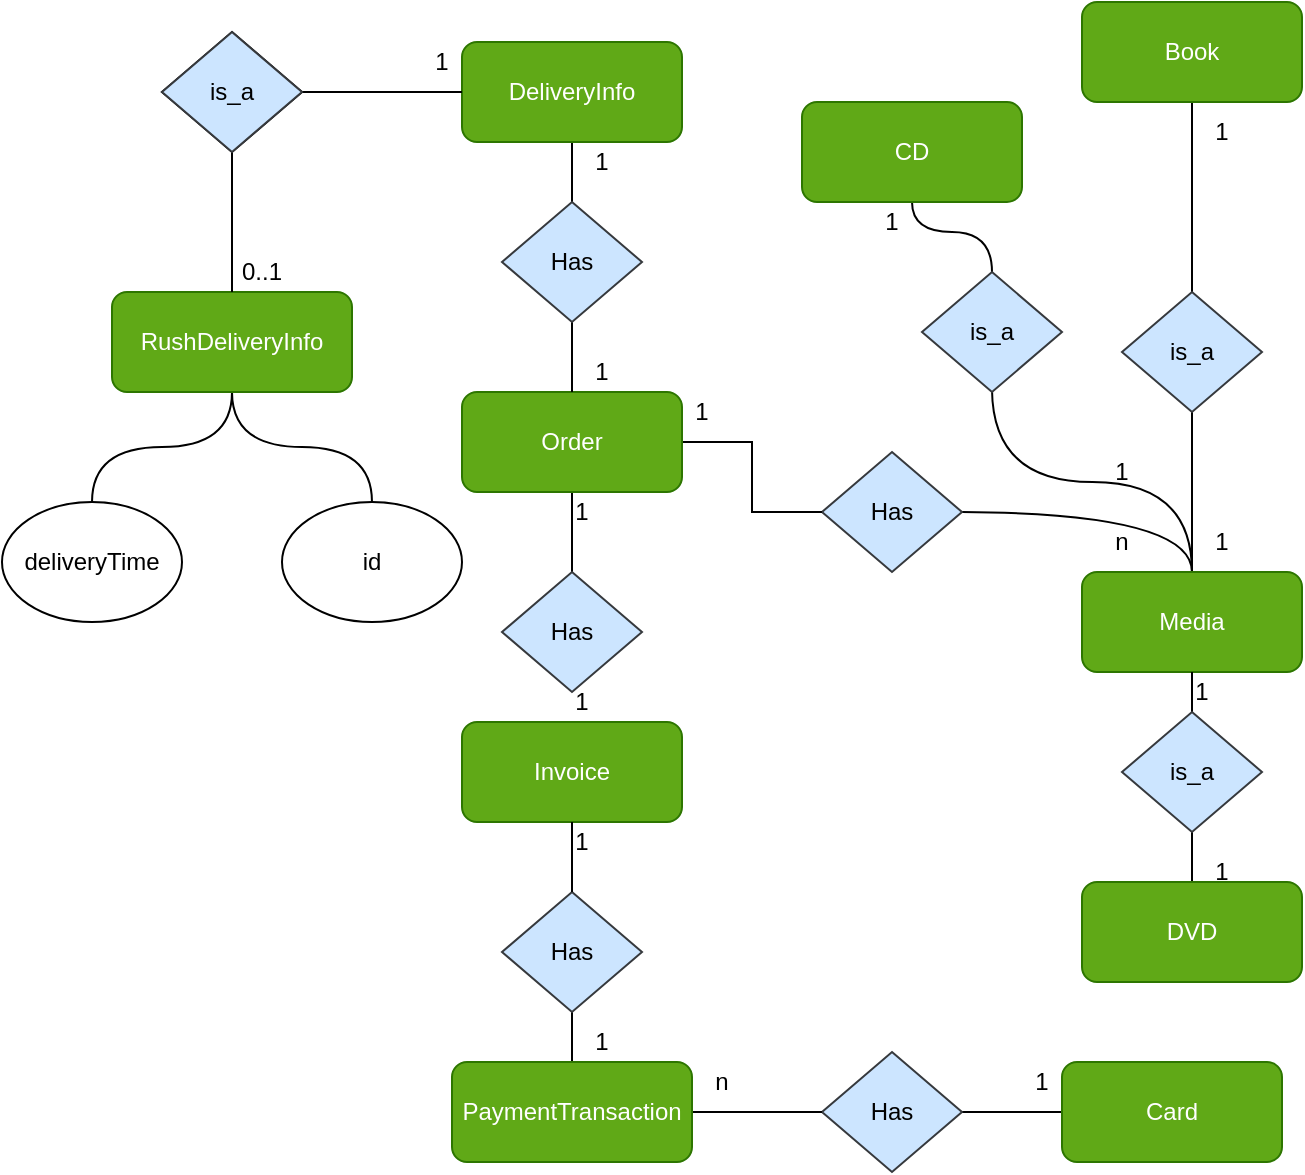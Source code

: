 <mxfile version="13.9.9" type="onedrive"><diagram id="BJwUv2Mz8835DQGZeaOT" name="Page-1"><mxGraphModel dx="507" dy="538" grid="1" gridSize="10" guides="1" tooltips="1" connect="1" arrows="1" fold="1" page="1" pageScale="1" pageWidth="850" pageHeight="1100" math="0" shadow="0"><root><mxCell id="0"/><mxCell id="1" parent="0"/><mxCell id="i1bapfymizwjm546psIG-24" style="edgeStyle=orthogonalEdgeStyle;rounded=0;orthogonalLoop=1;jettySize=auto;html=1;exitX=0.5;exitY=1;exitDx=0;exitDy=0;endArrow=none;endFill=0;" parent="1" source="i1bapfymizwjm546psIG-1" edge="1"><mxGeometry relative="1" as="geometry"><mxPoint x="325" y="400" as="targetPoint"/></mxGeometry></mxCell><mxCell id="i1bapfymizwjm546psIG-1" value="DeliveryInfo&lt;br&gt;" style="rounded=1;whiteSpace=wrap;html=1;fillColor=#60a917;strokeColor=#2D7600;fontColor=#ffffff;" parent="1" vertex="1"><mxGeometry x="270" y="290" width="110" height="50" as="geometry"/></mxCell><mxCell id="i1bapfymizwjm546psIG-53" style="edgeStyle=orthogonalEdgeStyle;curved=1;rounded=0;orthogonalLoop=1;jettySize=auto;html=1;exitX=0.5;exitY=1;exitDx=0;exitDy=0;endArrow=none;endFill=0;" parent="1" source="i1bapfymizwjm546psIG-2" target="i1bapfymizwjm546psIG-3" edge="1"><mxGeometry relative="1" as="geometry"/></mxCell><mxCell id="i1bapfymizwjm546psIG-54" style="edgeStyle=orthogonalEdgeStyle;curved=1;rounded=0;orthogonalLoop=1;jettySize=auto;html=1;entryX=0.5;entryY=0;entryDx=0;entryDy=0;endArrow=none;endFill=0;" parent="1" source="i1bapfymizwjm546psIG-2" target="i1bapfymizwjm546psIG-8" edge="1"><mxGeometry relative="1" as="geometry"/></mxCell><mxCell id="i1bapfymizwjm546psIG-2" value="RushDeliveryInfo" style="rounded=1;whiteSpace=wrap;html=1;fillColor=#60a917;strokeColor=#2D7600;fontColor=#ffffff;" parent="1" vertex="1"><mxGeometry x="95" y="415" width="120" height="50" as="geometry"/></mxCell><mxCell id="i1bapfymizwjm546psIG-3" value="deliveryTime" style="ellipse;whiteSpace=wrap;html=1;" parent="1" vertex="1"><mxGeometry x="40" y="520" width="90" height="60" as="geometry"/></mxCell><mxCell id="i1bapfymizwjm546psIG-6" value="is_a" style="rhombus;whiteSpace=wrap;html=1;" parent="1" vertex="1"><mxGeometry x="120" y="285" width="70" height="60" as="geometry"/></mxCell><mxCell id="i1bapfymizwjm546psIG-8" value="id" style="ellipse;whiteSpace=wrap;html=1;" parent="1" vertex="1"><mxGeometry x="180" y="520" width="90" height="60" as="geometry"/></mxCell><mxCell id="i1bapfymizwjm546psIG-10" value="" style="endArrow=none;html=1;exitX=1;exitY=0.5;exitDx=0;exitDy=0;entryX=0;entryY=0.5;entryDx=0;entryDy=0;" parent="1" source="i1bapfymizwjm546psIG-6" target="i1bapfymizwjm546psIG-1" edge="1"><mxGeometry width="50" height="50" relative="1" as="geometry"><mxPoint x="310" y="310" as="sourcePoint"/><mxPoint x="360" y="260" as="targetPoint"/></mxGeometry></mxCell><mxCell id="i1bapfymizwjm546psIG-31" style="edgeStyle=orthogonalEdgeStyle;rounded=0;orthogonalLoop=1;jettySize=auto;html=1;entryX=0;entryY=0.5;entryDx=0;entryDy=0;endArrow=none;endFill=0;" parent="1" source="i1bapfymizwjm546psIG-12" target="i1bapfymizwjm546psIG-20" edge="1"><mxGeometry relative="1" as="geometry"/></mxCell><mxCell id="i1bapfymizwjm546psIG-12" value="Has" style="rhombus;whiteSpace=wrap;html=1;fillColor=#cce5ff;strokeColor=#36393d;" parent="1" vertex="1"><mxGeometry x="450" y="795" width="70" height="60" as="geometry"/></mxCell><mxCell id="i1bapfymizwjm546psIG-27" style="edgeStyle=orthogonalEdgeStyle;rounded=0;orthogonalLoop=1;jettySize=auto;html=1;exitX=0.5;exitY=1;exitDx=0;exitDy=0;endArrow=none;endFill=0;" parent="1" target="i1bapfymizwjm546psIG-18" edge="1"><mxGeometry relative="1" as="geometry"><mxPoint x="325" y="650" as="sourcePoint"/></mxGeometry></mxCell><mxCell id="i1bapfymizwjm546psIG-35" style="edgeStyle=orthogonalEdgeStyle;rounded=0;orthogonalLoop=1;jettySize=auto;html=1;exitX=1;exitY=0.5;exitDx=0;exitDy=0;endArrow=none;endFill=0;curved=1;" parent="1" target="i1bapfymizwjm546psIG-21" edge="1"><mxGeometry relative="1" as="geometry"><mxPoint x="520" y="525" as="sourcePoint"/></mxGeometry></mxCell><mxCell id="i1bapfymizwjm546psIG-16" value="Has" style="rhombus;whiteSpace=wrap;html=1;fillColor=#cce5ff;strokeColor=#36393d;" parent="1" vertex="1"><mxGeometry x="450" y="495" width="70" height="60" as="geometry"/></mxCell><mxCell id="i1bapfymizwjm546psIG-26" style="edgeStyle=orthogonalEdgeStyle;rounded=0;orthogonalLoop=1;jettySize=auto;html=1;exitX=0.5;exitY=1;exitDx=0;exitDy=0;endArrow=none;endFill=0;" parent="1" source="i1bapfymizwjm546psIG-17" edge="1"><mxGeometry relative="1" as="geometry"><mxPoint x="325" y="590" as="targetPoint"/></mxGeometry></mxCell><mxCell id="i1bapfymizwjm546psIG-34" style="edgeStyle=orthogonalEdgeStyle;rounded=0;orthogonalLoop=1;jettySize=auto;html=1;endArrow=none;endFill=0;" parent="1" source="i1bapfymizwjm546psIG-17" target="i1bapfymizwjm546psIG-16" edge="1"><mxGeometry relative="1" as="geometry"/></mxCell><mxCell id="i1bapfymizwjm546psIG-17" value="Order" style="rounded=1;whiteSpace=wrap;html=1;fillColor=#60a917;strokeColor=#2D7600;fontColor=#ffffff;" parent="1" vertex="1"><mxGeometry x="270" y="465" width="110" height="50" as="geometry"/></mxCell><mxCell id="i1bapfymizwjm546psIG-28" style="edgeStyle=orthogonalEdgeStyle;rounded=0;orthogonalLoop=1;jettySize=auto;html=1;exitX=0.5;exitY=1;exitDx=0;exitDy=0;endArrow=none;endFill=0;" parent="1" source="i1bapfymizwjm546psIG-47" edge="1"><mxGeometry relative="1" as="geometry"><mxPoint x="325" y="780" as="targetPoint"/></mxGeometry></mxCell><mxCell id="i1bapfymizwjm546psIG-18" value="Invoice" style="rounded=1;whiteSpace=wrap;html=1;fillColor=#60a917;strokeColor=#2D7600;fontColor=#ffffff;" parent="1" vertex="1"><mxGeometry x="270" y="630" width="110" height="50" as="geometry"/></mxCell><mxCell id="i1bapfymizwjm546psIG-30" style="edgeStyle=orthogonalEdgeStyle;rounded=0;orthogonalLoop=1;jettySize=auto;html=1;exitX=1;exitY=0.5;exitDx=0;exitDy=0;endArrow=none;endFill=0;" parent="1" source="i1bapfymizwjm546psIG-19" target="i1bapfymizwjm546psIG-12" edge="1"><mxGeometry relative="1" as="geometry"/></mxCell><mxCell id="i1bapfymizwjm546psIG-51" style="edgeStyle=orthogonalEdgeStyle;curved=1;rounded=0;orthogonalLoop=1;jettySize=auto;html=1;exitX=0.5;exitY=0;exitDx=0;exitDy=0;endArrow=none;endFill=0;" parent="1" source="i1bapfymizwjm546psIG-19" edge="1"><mxGeometry relative="1" as="geometry"><mxPoint x="325" y="780" as="targetPoint"/></mxGeometry></mxCell><mxCell id="i1bapfymizwjm546psIG-19" value="PaymentTransaction" style="rounded=1;whiteSpace=wrap;html=1;fillColor=#60a917;strokeColor=#2D7600;fontColor=#ffffff;" parent="1" vertex="1"><mxGeometry x="265" y="800" width="120" height="50" as="geometry"/></mxCell><mxCell id="i1bapfymizwjm546psIG-20" value="Card" style="rounded=1;whiteSpace=wrap;html=1;fillColor=#60a917;strokeColor=#2D7600;fontColor=#ffffff;" parent="1" vertex="1"><mxGeometry x="570" y="800" width="110" height="50" as="geometry"/></mxCell><mxCell id="i1bapfymizwjm546psIG-37" style="edgeStyle=orthogonalEdgeStyle;rounded=0;orthogonalLoop=1;jettySize=auto;html=1;endArrow=none;endFill=0;" parent="1" source="i1bapfymizwjm546psIG-21" target="i1bapfymizwjm546psIG-36" edge="1"><mxGeometry relative="1" as="geometry"/></mxCell><mxCell id="i1bapfymizwjm546psIG-41" style="edgeStyle=orthogonalEdgeStyle;rounded=0;orthogonalLoop=1;jettySize=auto;html=1;exitX=0.5;exitY=0;exitDx=0;exitDy=0;endArrow=none;endFill=0;curved=1;" parent="1" source="i1bapfymizwjm546psIG-21" edge="1"><mxGeometry relative="1" as="geometry"><mxPoint x="535" y="464" as="targetPoint"/></mxGeometry></mxCell><mxCell id="i1bapfymizwjm546psIG-21" value="Media&lt;br&gt;" style="rounded=1;whiteSpace=wrap;html=1;fillColor=#60a917;strokeColor=#2D7600;fontColor=#ffffff;" parent="1" vertex="1"><mxGeometry x="580" y="555" width="110" height="50" as="geometry"/></mxCell><mxCell id="i1bapfymizwjm546psIG-32" value="" style="edgeStyle=orthogonalEdgeStyle;rounded=0;orthogonalLoop=1;jettySize=auto;html=1;endArrow=none;endFill=0;" parent="1" source="i1bapfymizwjm546psIG-22" target="i1bapfymizwjm546psIG-23" edge="1"><mxGeometry relative="1" as="geometry"/></mxCell><mxCell id="i1bapfymizwjm546psIG-22" value="DVD" style="rounded=1;whiteSpace=wrap;html=1;fillColor=#60a917;strokeColor=#2D7600;fontColor=#ffffff;" parent="1" vertex="1"><mxGeometry x="580" y="710" width="110" height="50" as="geometry"/></mxCell><mxCell id="i1bapfymizwjm546psIG-33" value="" style="edgeStyle=orthogonalEdgeStyle;rounded=0;orthogonalLoop=1;jettySize=auto;html=1;endArrow=none;endFill=0;" parent="1" source="i1bapfymizwjm546psIG-23" target="i1bapfymizwjm546psIG-21" edge="1"><mxGeometry relative="1" as="geometry"/></mxCell><mxCell id="i1bapfymizwjm546psIG-23" value="is_a" style="rhombus;whiteSpace=wrap;html=1;fillColor=#cce5ff;strokeColor=#36393d;" parent="1" vertex="1"><mxGeometry x="600" y="625" width="70" height="60" as="geometry"/></mxCell><mxCell id="i1bapfymizwjm546psIG-39" style="edgeStyle=orthogonalEdgeStyle;rounded=0;orthogonalLoop=1;jettySize=auto;html=1;exitX=0.5;exitY=0;exitDx=0;exitDy=0;entryX=0.5;entryY=1;entryDx=0;entryDy=0;endArrow=none;endFill=0;" parent="1" source="i1bapfymizwjm546psIG-36" edge="1"><mxGeometry relative="1" as="geometry"><mxPoint x="635" y="290" as="targetPoint"/></mxGeometry></mxCell><mxCell id="i1bapfymizwjm546psIG-36" value="is_a" style="rhombus;whiteSpace=wrap;html=1;fillColor=#cce5ff;strokeColor=#36393d;" parent="1" vertex="1"><mxGeometry x="600" y="415" width="70" height="60" as="geometry"/></mxCell><mxCell id="i1bapfymizwjm546psIG-38" value="Book" style="rounded=1;whiteSpace=wrap;html=1;fillColor=#60a917;strokeColor=#2D7600;fontColor=#ffffff;" parent="1" vertex="1"><mxGeometry x="580" y="270" width="110" height="50" as="geometry"/></mxCell><mxCell id="i1bapfymizwjm546psIG-43" style="edgeStyle=orthogonalEdgeStyle;rounded=0;orthogonalLoop=1;jettySize=auto;html=1;exitX=0.5;exitY=0;exitDx=0;exitDy=0;entryX=0.5;entryY=1;entryDx=0;entryDy=0;endArrow=none;endFill=0;curved=1;" parent="1" source="i1bapfymizwjm546psIG-40" target="i1bapfymizwjm546psIG-42" edge="1"><mxGeometry relative="1" as="geometry"><mxPoint x="505" y="335" as="targetPoint"/></mxGeometry></mxCell><mxCell id="i1bapfymizwjm546psIG-40" value="is_a" style="rhombus;whiteSpace=wrap;html=1;fillColor=#cce5ff;strokeColor=#36393d;" parent="1" vertex="1"><mxGeometry x="500" y="405" width="70" height="60" as="geometry"/></mxCell><mxCell id="i1bapfymizwjm546psIG-42" value="CD" style="rounded=1;whiteSpace=wrap;html=1;fillColor=#60a917;strokeColor=#2D7600;fontColor=#ffffff;" parent="1" vertex="1"><mxGeometry x="440" y="320" width="110" height="50" as="geometry"/></mxCell><mxCell id="i1bapfymizwjm546psIG-52" style="edgeStyle=orthogonalEdgeStyle;curved=1;rounded=0;orthogonalLoop=1;jettySize=auto;html=1;exitX=0.5;exitY=1;exitDx=0;exitDy=0;endArrow=none;endFill=0;" parent="1" source="i1bapfymizwjm546psIG-44" target="i1bapfymizwjm546psIG-2" edge="1"><mxGeometry relative="1" as="geometry"/></mxCell><mxCell id="i1bapfymizwjm546psIG-44" value="is_a" style="rhombus;whiteSpace=wrap;html=1;fillColor=#cce5ff;strokeColor=#36393d;" parent="1" vertex="1"><mxGeometry x="120" y="285" width="70" height="60" as="geometry"/></mxCell><mxCell id="i1bapfymizwjm546psIG-48" style="edgeStyle=orthogonalEdgeStyle;curved=1;rounded=0;orthogonalLoop=1;jettySize=auto;html=1;exitX=0.5;exitY=1;exitDx=0;exitDy=0;entryX=0.5;entryY=0;entryDx=0;entryDy=0;endArrow=none;endFill=0;" parent="1" source="i1bapfymizwjm546psIG-45" target="i1bapfymizwjm546psIG-17" edge="1"><mxGeometry relative="1" as="geometry"/></mxCell><mxCell id="i1bapfymizwjm546psIG-45" value="Has" style="rhombus;whiteSpace=wrap;html=1;fillColor=#cce5ff;strokeColor=#36393d;" parent="1" vertex="1"><mxGeometry x="290" y="370" width="70" height="60" as="geometry"/></mxCell><mxCell id="i1bapfymizwjm546psIG-46" value="Has" style="rhombus;whiteSpace=wrap;html=1;fillColor=#cce5ff;strokeColor=#36393d;" parent="1" vertex="1"><mxGeometry x="290" y="555" width="70" height="60" as="geometry"/></mxCell><mxCell id="i1bapfymizwjm546psIG-47" value="Has" style="rhombus;whiteSpace=wrap;html=1;fillColor=#cce5ff;strokeColor=#36393d;" parent="1" vertex="1"><mxGeometry x="290" y="715" width="70" height="60" as="geometry"/></mxCell><mxCell id="i1bapfymizwjm546psIG-49" style="edgeStyle=orthogonalEdgeStyle;rounded=0;orthogonalLoop=1;jettySize=auto;html=1;exitX=0.5;exitY=1;exitDx=0;exitDy=0;endArrow=none;endFill=0;" parent="1" source="i1bapfymizwjm546psIG-18" target="i1bapfymizwjm546psIG-47" edge="1"><mxGeometry relative="1" as="geometry"><mxPoint x="325" y="680" as="sourcePoint"/><mxPoint x="325" y="780" as="targetPoint"/></mxGeometry></mxCell><mxCell id="Egqe5XR_igKzUvAxD6LH-1" value="1" style="text;html=1;strokeColor=none;fillColor=none;align=center;verticalAlign=middle;whiteSpace=wrap;rounded=0;" vertex="1" parent="1"><mxGeometry x="320" y="340" width="40" height="20" as="geometry"/></mxCell><mxCell id="Egqe5XR_igKzUvAxD6LH-2" value="1" style="text;html=1;strokeColor=none;fillColor=none;align=center;verticalAlign=middle;whiteSpace=wrap;rounded=0;" vertex="1" parent="1"><mxGeometry x="320" y="780" width="40" height="20" as="geometry"/></mxCell><mxCell id="Egqe5XR_igKzUvAxD6LH-3" value="1" style="text;html=1;strokeColor=none;fillColor=none;align=center;verticalAlign=middle;whiteSpace=wrap;rounded=0;" vertex="1" parent="1"><mxGeometry x="310" y="680" width="40" height="20" as="geometry"/></mxCell><mxCell id="Egqe5XR_igKzUvAxD6LH-4" value="1" style="text;html=1;strokeColor=none;fillColor=none;align=center;verticalAlign=middle;whiteSpace=wrap;rounded=0;" vertex="1" parent="1"><mxGeometry x="370" y="465" width="40" height="20" as="geometry"/></mxCell><mxCell id="Egqe5XR_igKzUvAxD6LH-5" value="1" style="text;html=1;strokeColor=none;fillColor=none;align=center;verticalAlign=middle;whiteSpace=wrap;rounded=0;" vertex="1" parent="1"><mxGeometry x="310" y="515" width="40" height="20" as="geometry"/></mxCell><mxCell id="Egqe5XR_igKzUvAxD6LH-6" value="1" style="text;html=1;strokeColor=none;fillColor=none;align=center;verticalAlign=middle;whiteSpace=wrap;rounded=0;" vertex="1" parent="1"><mxGeometry x="240" y="290" width="40" height="20" as="geometry"/></mxCell><mxCell id="Egqe5XR_igKzUvAxD6LH-7" value="1" style="text;html=1;strokeColor=none;fillColor=none;align=center;verticalAlign=middle;whiteSpace=wrap;rounded=0;" vertex="1" parent="1"><mxGeometry x="310" y="610" width="40" height="20" as="geometry"/></mxCell><mxCell id="Egqe5XR_igKzUvAxD6LH-8" value="1" style="text;html=1;strokeColor=none;fillColor=none;align=center;verticalAlign=middle;whiteSpace=wrap;rounded=0;" vertex="1" parent="1"><mxGeometry x="320" y="445" width="40" height="20" as="geometry"/></mxCell><mxCell id="Egqe5XR_igKzUvAxD6LH-9" value="1" style="text;html=1;strokeColor=none;fillColor=none;align=center;verticalAlign=middle;whiteSpace=wrap;rounded=0;" vertex="1" parent="1"><mxGeometry x="580" y="495" width="40" height="20" as="geometry"/></mxCell><mxCell id="Egqe5XR_igKzUvAxD6LH-10" value="1" style="text;html=1;strokeColor=none;fillColor=none;align=center;verticalAlign=middle;whiteSpace=wrap;rounded=0;" vertex="1" parent="1"><mxGeometry x="620" y="605" width="40" height="20" as="geometry"/></mxCell><mxCell id="Egqe5XR_igKzUvAxD6LH-11" value="1" style="text;html=1;strokeColor=none;fillColor=none;align=center;verticalAlign=middle;whiteSpace=wrap;rounded=0;" vertex="1" parent="1"><mxGeometry x="630" y="695" width="40" height="20" as="geometry"/></mxCell><mxCell id="Egqe5XR_igKzUvAxD6LH-12" value="1" style="text;html=1;strokeColor=none;fillColor=none;align=center;verticalAlign=middle;whiteSpace=wrap;rounded=0;" vertex="1" parent="1"><mxGeometry x="540" y="800" width="40" height="20" as="geometry"/></mxCell><mxCell id="Egqe5XR_igKzUvAxD6LH-13" value="n" style="text;html=1;strokeColor=none;fillColor=none;align=center;verticalAlign=middle;whiteSpace=wrap;rounded=0;" vertex="1" parent="1"><mxGeometry x="380" y="800" width="40" height="20" as="geometry"/></mxCell><mxCell id="Egqe5XR_igKzUvAxD6LH-14" value="n" style="text;html=1;strokeColor=none;fillColor=none;align=center;verticalAlign=middle;whiteSpace=wrap;rounded=0;" vertex="1" parent="1"><mxGeometry x="580" y="530" width="40" height="20" as="geometry"/></mxCell><mxCell id="Egqe5XR_igKzUvAxD6LH-23" value="1" style="text;html=1;strokeColor=none;fillColor=none;align=center;verticalAlign=middle;whiteSpace=wrap;rounded=0;" vertex="1" parent="1"><mxGeometry x="630" y="325" width="40" height="20" as="geometry"/></mxCell><mxCell id="Egqe5XR_igKzUvAxD6LH-24" value="1" style="text;html=1;strokeColor=none;fillColor=none;align=center;verticalAlign=middle;whiteSpace=wrap;rounded=0;" vertex="1" parent="1"><mxGeometry x="465" y="370" width="40" height="20" as="geometry"/></mxCell><mxCell id="Egqe5XR_igKzUvAxD6LH-25" value="1" style="text;html=1;strokeColor=none;fillColor=none;align=center;verticalAlign=middle;whiteSpace=wrap;rounded=0;" vertex="1" parent="1"><mxGeometry x="630" y="530" width="40" height="20" as="geometry"/></mxCell><mxCell id="Egqe5XR_igKzUvAxD6LH-26" value="0..1" style="text;html=1;strokeColor=none;fillColor=none;align=center;verticalAlign=middle;whiteSpace=wrap;rounded=0;" vertex="1" parent="1"><mxGeometry x="150" y="395" width="40" height="20" as="geometry"/></mxCell></root></mxGraphModel></diagram></mxfile>